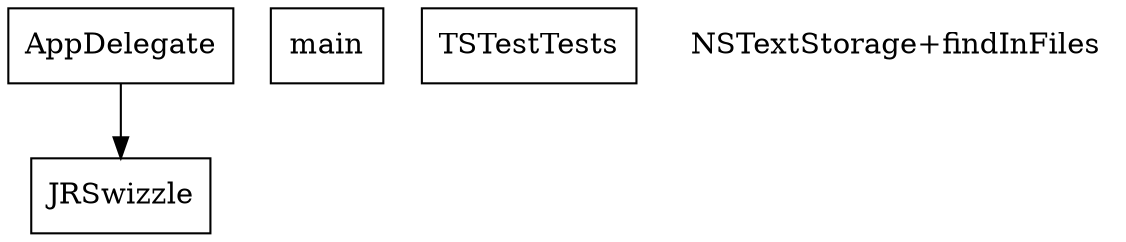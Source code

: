 digraph G {
	node [shape=box];
	"JRSwizzle" -> {};
	"main" -> {};
	"TSTestTests" -> {};
	"AppDelegate" -> "JRSwizzle";
	
	
	edge [color=blue, dir=both];
	
	edge [color=black];
	node [shape=plaintext];
	"Categories" [label="NSTextStorage+findInFiles"];
}

